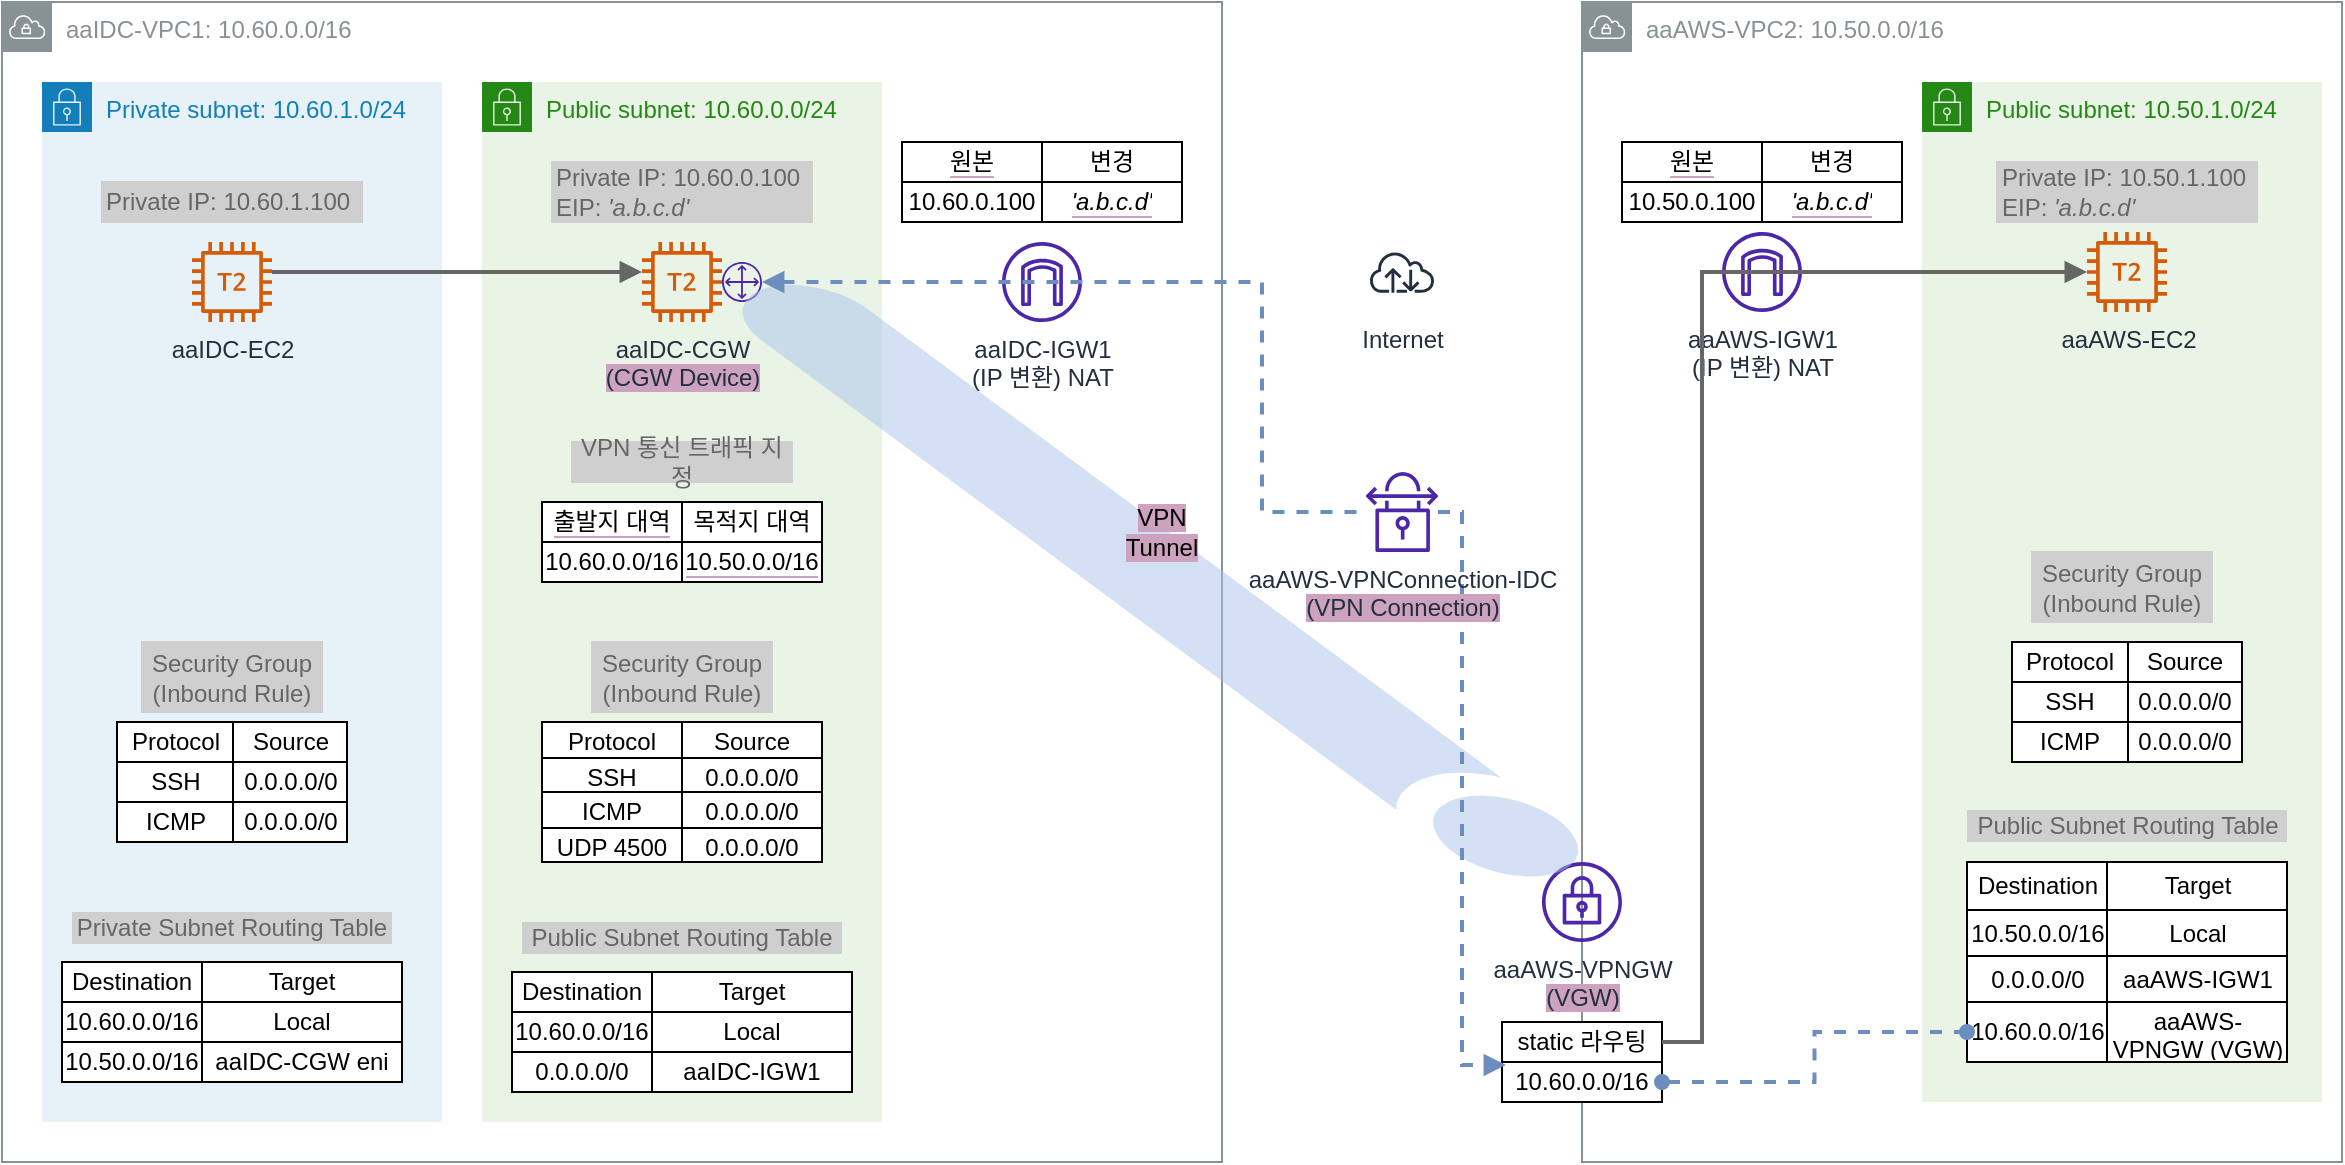 <mxfile version="20.8.10" type="device"><diagram name="페이지-1" id="Jm9oeCRXg_XtaRUBtu16"><mxGraphModel dx="1306" dy="894" grid="1" gridSize="10" guides="1" tooltips="1" connect="1" arrows="1" fold="1" page="1" pageScale="1" pageWidth="827" pageHeight="1169" math="0" shadow="0"><root><mxCell id="0"/><mxCell id="1" parent="0"/><mxCell id="mVfaxQ4gpEukJHnMcXN9-1" value="aaIDC-VPC1: 10.60.0.0/16" style="sketch=0;outlineConnect=0;gradientColor=none;html=1;whiteSpace=wrap;fontSize=12;fontStyle=0;shape=mxgraph.aws4.group;grIcon=mxgraph.aws4.group_vpc;strokeColor=#879196;fillColor=none;verticalAlign=top;align=left;spacingLeft=30;fontColor=#879196;dashed=0;" parent="1" vertex="1"><mxGeometry x="40" y="40" width="610" height="580" as="geometry"/></mxCell><mxCell id="mVfaxQ4gpEukJHnMcXN9-2" value="aaAWS-VPC2: 10.50.0.0/16" style="sketch=0;outlineConnect=0;gradientColor=none;html=1;whiteSpace=wrap;fontSize=12;fontStyle=0;shape=mxgraph.aws4.group;grIcon=mxgraph.aws4.group_vpc;strokeColor=#879196;fillColor=none;verticalAlign=top;align=left;spacingLeft=30;fontColor=#879196;dashed=0;" parent="1" vertex="1"><mxGeometry x="830" y="40" width="380" height="580" as="geometry"/></mxCell><mxCell id="mVfaxQ4gpEukJHnMcXN9-3" value="Private subnet: 10.60.1.0/24" style="points=[[0,0],[0.25,0],[0.5,0],[0.75,0],[1,0],[1,0.25],[1,0.5],[1,0.75],[1,1],[0.75,1],[0.5,1],[0.25,1],[0,1],[0,0.75],[0,0.5],[0,0.25]];outlineConnect=0;gradientColor=none;html=1;whiteSpace=wrap;fontSize=12;fontStyle=0;container=1;pointerEvents=0;collapsible=0;recursiveResize=0;shape=mxgraph.aws4.group;grIcon=mxgraph.aws4.group_security_group;grStroke=0;strokeColor=#147EBA;fillColor=#E6F2F8;verticalAlign=top;align=left;spacingLeft=30;fontColor=#147EBA;dashed=0;" parent="1" vertex="1"><mxGeometry x="60" y="80" width="200" height="520" as="geometry"/></mxCell><mxCell id="mVfaxQ4gpEukJHnMcXN9-4" value="aaIDC-EC2" style="sketch=0;outlineConnect=0;fontColor=#232F3E;gradientColor=none;fillColor=#D45B07;strokeColor=none;dashed=0;verticalLabelPosition=bottom;verticalAlign=top;align=center;html=1;fontSize=12;fontStyle=0;aspect=fixed;pointerEvents=1;shape=mxgraph.aws4.t2_instance;" parent="mVfaxQ4gpEukJHnMcXN9-3" vertex="1"><mxGeometry x="75" y="80" width="40" height="40" as="geometry"/></mxCell><mxCell id="mVfaxQ4gpEukJHnMcXN9-5" value="Private IP: 10.60.1.100" style="rounded=0;whiteSpace=wrap;html=1;fillColor=#CFCFCF;fontColor=#666666;strokeColor=#CFCFCF;align=left;" parent="mVfaxQ4gpEukJHnMcXN9-3" vertex="1"><mxGeometry x="30" y="50" width="130" height="20" as="geometry"/></mxCell><mxCell id="mVfaxQ4gpEukJHnMcXN9-6" value="Private Subnet Routing Table" style="text;html=1;strokeColor=none;fillColor=#CFCFCF;align=center;verticalAlign=middle;whiteSpace=wrap;rounded=0;fontColor=#666666;" parent="mVfaxQ4gpEukJHnMcXN9-3" vertex="1"><mxGeometry x="15" y="415" width="160" height="16" as="geometry"/></mxCell><mxCell id="mVfaxQ4gpEukJHnMcXN9-7" value="" style="shape=table;startSize=0;container=1;collapsible=0;childLayout=tableLayout;" parent="mVfaxQ4gpEukJHnMcXN9-3" vertex="1"><mxGeometry x="10" y="440" width="170" height="60" as="geometry"/></mxCell><mxCell id="mVfaxQ4gpEukJHnMcXN9-8" value="" style="shape=tableRow;horizontal=0;startSize=0;swimlaneHead=0;swimlaneBody=0;top=0;left=0;bottom=0;right=0;collapsible=0;dropTarget=0;fillColor=none;points=[[0,0.5],[1,0.5]];portConstraint=eastwest;" parent="mVfaxQ4gpEukJHnMcXN9-7" vertex="1"><mxGeometry width="170" height="20" as="geometry"/></mxCell><mxCell id="mVfaxQ4gpEukJHnMcXN9-9" value="Destination" style="shape=partialRectangle;html=1;whiteSpace=wrap;connectable=0;overflow=hidden;fillColor=none;top=0;left=0;bottom=0;right=0;pointerEvents=1;" parent="mVfaxQ4gpEukJHnMcXN9-8" vertex="1"><mxGeometry width="70" height="20" as="geometry"><mxRectangle width="70" height="20" as="alternateBounds"/></mxGeometry></mxCell><mxCell id="mVfaxQ4gpEukJHnMcXN9-10" value="Target" style="shape=partialRectangle;html=1;whiteSpace=wrap;connectable=0;overflow=hidden;fillColor=none;top=0;left=0;bottom=0;right=0;pointerEvents=1;" parent="mVfaxQ4gpEukJHnMcXN9-8" vertex="1"><mxGeometry x="70" width="100" height="20" as="geometry"><mxRectangle width="100" height="20" as="alternateBounds"/></mxGeometry></mxCell><mxCell id="mVfaxQ4gpEukJHnMcXN9-11" value="" style="shape=tableRow;horizontal=0;startSize=0;swimlaneHead=0;swimlaneBody=0;top=0;left=0;bottom=0;right=0;collapsible=0;dropTarget=0;fillColor=none;points=[[0,0.5],[1,0.5]];portConstraint=eastwest;" parent="mVfaxQ4gpEukJHnMcXN9-7" vertex="1"><mxGeometry y="20" width="170" height="20" as="geometry"/></mxCell><mxCell id="mVfaxQ4gpEukJHnMcXN9-12" value="10.60.0.0/16" style="shape=partialRectangle;html=1;whiteSpace=wrap;connectable=0;overflow=hidden;fillColor=none;top=0;left=0;bottom=0;right=0;pointerEvents=1;" parent="mVfaxQ4gpEukJHnMcXN9-11" vertex="1"><mxGeometry width="70" height="20" as="geometry"><mxRectangle width="70" height="20" as="alternateBounds"/></mxGeometry></mxCell><mxCell id="mVfaxQ4gpEukJHnMcXN9-13" value="Local" style="shape=partialRectangle;html=1;whiteSpace=wrap;connectable=0;overflow=hidden;fillColor=none;top=0;left=0;bottom=0;right=0;pointerEvents=1;" parent="mVfaxQ4gpEukJHnMcXN9-11" vertex="1"><mxGeometry x="70" width="100" height="20" as="geometry"><mxRectangle width="100" height="20" as="alternateBounds"/></mxGeometry></mxCell><mxCell id="mVfaxQ4gpEukJHnMcXN9-14" value="" style="shape=tableRow;horizontal=0;startSize=0;swimlaneHead=0;swimlaneBody=0;top=0;left=0;bottom=0;right=0;collapsible=0;dropTarget=0;fillColor=none;points=[[0,0.5],[1,0.5]];portConstraint=eastwest;" parent="mVfaxQ4gpEukJHnMcXN9-7" vertex="1"><mxGeometry y="40" width="170" height="20" as="geometry"/></mxCell><mxCell id="mVfaxQ4gpEukJHnMcXN9-15" value="10.50.0.0/16" style="shape=partialRectangle;html=1;whiteSpace=wrap;connectable=0;overflow=hidden;fillColor=none;top=0;left=0;bottom=0;right=0;pointerEvents=1;" parent="mVfaxQ4gpEukJHnMcXN9-14" vertex="1"><mxGeometry width="70" height="20" as="geometry"><mxRectangle width="70" height="20" as="alternateBounds"/></mxGeometry></mxCell><mxCell id="mVfaxQ4gpEukJHnMcXN9-16" value="aaIDC-CGW eni" style="shape=partialRectangle;html=1;whiteSpace=wrap;connectable=0;overflow=hidden;fillColor=none;top=0;left=0;bottom=0;right=0;pointerEvents=1;" parent="mVfaxQ4gpEukJHnMcXN9-14" vertex="1"><mxGeometry x="70" width="100" height="20" as="geometry"><mxRectangle width="100" height="20" as="alternateBounds"/></mxGeometry></mxCell><mxCell id="mVfaxQ4gpEukJHnMcXN9-17" value="Security Group&lt;br&gt;(Inbound Rule)" style="rounded=0;whiteSpace=wrap;html=1;fillColor=#CFCFCF;fontColor=#666666;strokeColor=#CFCFCF;align=center;" parent="mVfaxQ4gpEukJHnMcXN9-3" vertex="1"><mxGeometry x="50" y="280" width="90" height="35" as="geometry"/></mxCell><mxCell id="mVfaxQ4gpEukJHnMcXN9-18" value="Public subnet: 10.60.0.0/24" style="points=[[0,0],[0.25,0],[0.5,0],[0.75,0],[1,0],[1,0.25],[1,0.5],[1,0.75],[1,1],[0.75,1],[0.5,1],[0.25,1],[0,1],[0,0.75],[0,0.5],[0,0.25]];outlineConnect=0;gradientColor=none;html=1;whiteSpace=wrap;fontSize=12;fontStyle=0;container=1;pointerEvents=0;collapsible=0;recursiveResize=0;shape=mxgraph.aws4.group;grIcon=mxgraph.aws4.group_security_group;grStroke=0;strokeColor=#248814;fillColor=#E9F3E6;verticalAlign=top;align=left;spacingLeft=30;fontColor=#248814;dashed=0;" parent="1" vertex="1"><mxGeometry x="280" y="80" width="200" height="520" as="geometry"/></mxCell><mxCell id="mVfaxQ4gpEukJHnMcXN9-19" value="aaIDC-CGW&lt;br&gt;&lt;span style=&quot;background-color: rgb(205, 162, 190);&quot;&gt;(CGW Device)&lt;/span&gt;" style="sketch=0;outlineConnect=0;fontColor=#232F3E;gradientColor=none;fillColor=#D45B07;strokeColor=none;dashed=0;verticalLabelPosition=bottom;verticalAlign=top;align=center;html=1;fontSize=12;fontStyle=0;aspect=fixed;pointerEvents=1;shape=mxgraph.aws4.t2_instance;" parent="mVfaxQ4gpEukJHnMcXN9-18" vertex="1"><mxGeometry x="80" y="80" width="40" height="40" as="geometry"/></mxCell><mxCell id="mVfaxQ4gpEukJHnMcXN9-20" value="Private IP: 10.60.0.100&lt;br&gt;EIP: &lt;i&gt;'a.b.c.d'&lt;/i&gt;" style="rounded=0;whiteSpace=wrap;html=1;fillColor=#CFCFCF;fontColor=#666666;strokeColor=#CFCFCF;align=left;" parent="mVfaxQ4gpEukJHnMcXN9-18" vertex="1"><mxGeometry x="35" y="40" width="130" height="30" as="geometry"/></mxCell><mxCell id="mVfaxQ4gpEukJHnMcXN9-21" value="VPN 통신 트래픽 지정" style="rounded=0;whiteSpace=wrap;html=1;fillColor=#CFCFCF;fontColor=#666666;strokeColor=#CFCFCF;align=center;" parent="mVfaxQ4gpEukJHnMcXN9-18" vertex="1"><mxGeometry x="45" y="180" width="110" height="20" as="geometry"/></mxCell><mxCell id="mVfaxQ4gpEukJHnMcXN9-22" value="" style="shape=table;startSize=0;container=1;collapsible=0;childLayout=tableLayout;labelBackgroundColor=#CDA2BE;strokeColor=#000000;fontColor=#000000;fillColor=default;" parent="mVfaxQ4gpEukJHnMcXN9-18" vertex="1"><mxGeometry x="30" y="210" width="140" height="40" as="geometry"/></mxCell><mxCell id="mVfaxQ4gpEukJHnMcXN9-23" value="" style="shape=tableRow;horizontal=0;startSize=0;swimlaneHead=0;swimlaneBody=0;strokeColor=inherit;top=0;left=0;bottom=0;right=0;collapsible=0;dropTarget=0;fillColor=none;points=[[0,0.5],[1,0.5]];portConstraint=eastwest;labelBackgroundColor=#CDA2BE;fontColor=#000000;" parent="mVfaxQ4gpEukJHnMcXN9-22" vertex="1"><mxGeometry width="140" height="20" as="geometry"/></mxCell><mxCell id="mVfaxQ4gpEukJHnMcXN9-24" value="&lt;span style=&quot;background-color: rgb(255, 255, 255);&quot;&gt;출발지 대역&lt;/span&gt;" style="shape=partialRectangle;html=1;whiteSpace=wrap;connectable=0;strokeColor=inherit;overflow=hidden;fillColor=none;top=0;left=0;bottom=0;right=0;pointerEvents=1;labelBackgroundColor=#CDA2BE;fontColor=#000000;" parent="mVfaxQ4gpEukJHnMcXN9-23" vertex="1"><mxGeometry width="70" height="20" as="geometry"><mxRectangle width="70" height="20" as="alternateBounds"/></mxGeometry></mxCell><mxCell id="mVfaxQ4gpEukJHnMcXN9-25" value="목적지 대역" style="shape=partialRectangle;html=1;whiteSpace=wrap;connectable=0;strokeColor=inherit;overflow=hidden;fillColor=none;top=0;left=0;bottom=0;right=0;pointerEvents=1;labelBackgroundColor=none;fontColor=#000000;" parent="mVfaxQ4gpEukJHnMcXN9-23" vertex="1"><mxGeometry x="70" width="70" height="20" as="geometry"><mxRectangle width="70" height="20" as="alternateBounds"/></mxGeometry></mxCell><mxCell id="mVfaxQ4gpEukJHnMcXN9-26" value="" style="shape=tableRow;horizontal=0;startSize=0;swimlaneHead=0;swimlaneBody=0;strokeColor=inherit;top=0;left=0;bottom=0;right=0;collapsible=0;dropTarget=0;fillColor=none;points=[[0,0.5],[1,0.5]];portConstraint=eastwest;labelBackgroundColor=none;fontColor=#000000;" parent="mVfaxQ4gpEukJHnMcXN9-22" vertex="1"><mxGeometry y="20" width="140" height="20" as="geometry"/></mxCell><mxCell id="mVfaxQ4gpEukJHnMcXN9-27" value="10.60.0.0/16" style="shape=partialRectangle;html=1;whiteSpace=wrap;connectable=0;strokeColor=inherit;overflow=hidden;fillColor=none;top=0;left=0;bottom=0;right=0;pointerEvents=1;labelBackgroundColor=none;fontColor=#000000;" parent="mVfaxQ4gpEukJHnMcXN9-26" vertex="1"><mxGeometry width="70" height="20" as="geometry"><mxRectangle width="70" height="20" as="alternateBounds"/></mxGeometry></mxCell><mxCell id="mVfaxQ4gpEukJHnMcXN9-28" value="&lt;span style=&quot;background-color: rgb(255, 255, 255);&quot;&gt;10.50.0.0/16&lt;/span&gt;" style="shape=partialRectangle;html=1;whiteSpace=wrap;connectable=0;strokeColor=inherit;overflow=hidden;fillColor=none;top=0;left=0;bottom=0;right=0;pointerEvents=1;labelBackgroundColor=#CDA2BE;fontColor=#000000;" parent="mVfaxQ4gpEukJHnMcXN9-26" vertex="1"><mxGeometry x="70" width="70" height="20" as="geometry"><mxRectangle width="70" height="20" as="alternateBounds"/></mxGeometry></mxCell><mxCell id="mVfaxQ4gpEukJHnMcXN9-29" value="Security Group&lt;br&gt;(Inbound Rule)" style="rounded=0;whiteSpace=wrap;html=1;fillColor=#CFCFCF;fontColor=#666666;strokeColor=#CFCFCF;align=center;" parent="mVfaxQ4gpEukJHnMcXN9-18" vertex="1"><mxGeometry x="55" y="280" width="90" height="35" as="geometry"/></mxCell><mxCell id="mVfaxQ4gpEukJHnMcXN9-30" value="Public Subnet Routing Table" style="text;html=1;strokeColor=none;fillColor=#CFCFCF;align=center;verticalAlign=middle;whiteSpace=wrap;rounded=0;fontColor=#666666;" parent="mVfaxQ4gpEukJHnMcXN9-18" vertex="1"><mxGeometry x="20" y="420" width="160" height="16" as="geometry"/></mxCell><mxCell id="mVfaxQ4gpEukJHnMcXN9-31" value="" style="shape=table;startSize=0;container=1;collapsible=0;childLayout=tableLayout;" parent="mVfaxQ4gpEukJHnMcXN9-18" vertex="1"><mxGeometry x="15" y="445" width="170" height="60" as="geometry"/></mxCell><mxCell id="mVfaxQ4gpEukJHnMcXN9-32" value="" style="shape=tableRow;horizontal=0;startSize=0;swimlaneHead=0;swimlaneBody=0;top=0;left=0;bottom=0;right=0;collapsible=0;dropTarget=0;fillColor=none;points=[[0,0.5],[1,0.5]];portConstraint=eastwest;" parent="mVfaxQ4gpEukJHnMcXN9-31" vertex="1"><mxGeometry width="170" height="20" as="geometry"/></mxCell><mxCell id="mVfaxQ4gpEukJHnMcXN9-33" value="Destination" style="shape=partialRectangle;html=1;whiteSpace=wrap;connectable=0;overflow=hidden;fillColor=none;top=0;left=0;bottom=0;right=0;pointerEvents=1;" parent="mVfaxQ4gpEukJHnMcXN9-32" vertex="1"><mxGeometry width="70" height="20" as="geometry"><mxRectangle width="70" height="20" as="alternateBounds"/></mxGeometry></mxCell><mxCell id="mVfaxQ4gpEukJHnMcXN9-34" value="Target" style="shape=partialRectangle;html=1;whiteSpace=wrap;connectable=0;overflow=hidden;fillColor=none;top=0;left=0;bottom=0;right=0;pointerEvents=1;" parent="mVfaxQ4gpEukJHnMcXN9-32" vertex="1"><mxGeometry x="70" width="100" height="20" as="geometry"><mxRectangle width="100" height="20" as="alternateBounds"/></mxGeometry></mxCell><mxCell id="mVfaxQ4gpEukJHnMcXN9-35" value="" style="shape=tableRow;horizontal=0;startSize=0;swimlaneHead=0;swimlaneBody=0;top=0;left=0;bottom=0;right=0;collapsible=0;dropTarget=0;fillColor=none;points=[[0,0.5],[1,0.5]];portConstraint=eastwest;" parent="mVfaxQ4gpEukJHnMcXN9-31" vertex="1"><mxGeometry y="20" width="170" height="20" as="geometry"/></mxCell><mxCell id="mVfaxQ4gpEukJHnMcXN9-36" value="10.60.0.0/16" style="shape=partialRectangle;html=1;whiteSpace=wrap;connectable=0;overflow=hidden;fillColor=none;top=0;left=0;bottom=0;right=0;pointerEvents=1;" parent="mVfaxQ4gpEukJHnMcXN9-35" vertex="1"><mxGeometry width="70" height="20" as="geometry"><mxRectangle width="70" height="20" as="alternateBounds"/></mxGeometry></mxCell><mxCell id="mVfaxQ4gpEukJHnMcXN9-37" value="Local" style="shape=partialRectangle;html=1;whiteSpace=wrap;connectable=0;overflow=hidden;fillColor=none;top=0;left=0;bottom=0;right=0;pointerEvents=1;" parent="mVfaxQ4gpEukJHnMcXN9-35" vertex="1"><mxGeometry x="70" width="100" height="20" as="geometry"><mxRectangle width="100" height="20" as="alternateBounds"/></mxGeometry></mxCell><mxCell id="mVfaxQ4gpEukJHnMcXN9-38" value="" style="shape=tableRow;horizontal=0;startSize=0;swimlaneHead=0;swimlaneBody=0;top=0;left=0;bottom=0;right=0;collapsible=0;dropTarget=0;fillColor=none;points=[[0,0.5],[1,0.5]];portConstraint=eastwest;" parent="mVfaxQ4gpEukJHnMcXN9-31" vertex="1"><mxGeometry y="40" width="170" height="20" as="geometry"/></mxCell><mxCell id="mVfaxQ4gpEukJHnMcXN9-39" value="0.0.0.0/0" style="shape=partialRectangle;html=1;whiteSpace=wrap;connectable=0;overflow=hidden;fillColor=none;top=0;left=0;bottom=0;right=0;pointerEvents=1;" parent="mVfaxQ4gpEukJHnMcXN9-38" vertex="1"><mxGeometry width="70" height="20" as="geometry"><mxRectangle width="70" height="20" as="alternateBounds"/></mxGeometry></mxCell><mxCell id="mVfaxQ4gpEukJHnMcXN9-40" value="aaIDC-IGW1" style="shape=partialRectangle;html=1;whiteSpace=wrap;connectable=0;overflow=hidden;fillColor=none;top=0;left=0;bottom=0;right=0;pointerEvents=1;" parent="mVfaxQ4gpEukJHnMcXN9-38" vertex="1"><mxGeometry x="70" width="100" height="20" as="geometry"><mxRectangle width="100" height="20" as="alternateBounds"/></mxGeometry></mxCell><mxCell id="mVfaxQ4gpEukJHnMcXN9-41" value="" style="shape=table;startSize=0;container=1;collapsible=0;childLayout=tableLayout;fontColor=#000000;fillColor=default;" parent="mVfaxQ4gpEukJHnMcXN9-18" vertex="1"><mxGeometry x="30" y="320" width="140" height="70" as="geometry"/></mxCell><mxCell id="mVfaxQ4gpEukJHnMcXN9-42" value="" style="shape=tableRow;horizontal=0;startSize=0;swimlaneHead=0;swimlaneBody=0;top=0;left=0;bottom=0;right=0;collapsible=0;dropTarget=0;fillColor=none;points=[[0,0.5],[1,0.5]];portConstraint=eastwest;fontColor=#000000;" parent="mVfaxQ4gpEukJHnMcXN9-41" vertex="1"><mxGeometry width="140" height="18" as="geometry"/></mxCell><mxCell id="mVfaxQ4gpEukJHnMcXN9-43" value="Protocol" style="shape=partialRectangle;html=1;whiteSpace=wrap;connectable=0;overflow=hidden;fillColor=none;top=0;left=0;bottom=0;right=0;pointerEvents=1;fontColor=#000000;" parent="mVfaxQ4gpEukJHnMcXN9-42" vertex="1"><mxGeometry width="70" height="18" as="geometry"><mxRectangle width="70" height="18" as="alternateBounds"/></mxGeometry></mxCell><mxCell id="mVfaxQ4gpEukJHnMcXN9-44" value="Source" style="shape=partialRectangle;html=1;whiteSpace=wrap;connectable=0;overflow=hidden;fillColor=none;top=0;left=0;bottom=0;right=0;pointerEvents=1;fontColor=#000000;" parent="mVfaxQ4gpEukJHnMcXN9-42" vertex="1"><mxGeometry x="70" width="70" height="18" as="geometry"><mxRectangle width="70" height="18" as="alternateBounds"/></mxGeometry></mxCell><mxCell id="mVfaxQ4gpEukJHnMcXN9-45" value="" style="shape=tableRow;horizontal=0;startSize=0;swimlaneHead=0;swimlaneBody=0;top=0;left=0;bottom=0;right=0;collapsible=0;dropTarget=0;fillColor=none;points=[[0,0.5],[1,0.5]];portConstraint=eastwest;fontColor=#000000;" parent="mVfaxQ4gpEukJHnMcXN9-41" vertex="1"><mxGeometry y="18" width="140" height="17" as="geometry"/></mxCell><mxCell id="mVfaxQ4gpEukJHnMcXN9-46" value="SSH" style="shape=partialRectangle;html=1;whiteSpace=wrap;connectable=0;overflow=hidden;fillColor=none;top=0;left=0;bottom=0;right=0;pointerEvents=1;fontColor=#000000;" parent="mVfaxQ4gpEukJHnMcXN9-45" vertex="1"><mxGeometry width="70" height="17" as="geometry"><mxRectangle width="70" height="17" as="alternateBounds"/></mxGeometry></mxCell><mxCell id="mVfaxQ4gpEukJHnMcXN9-47" value="0.0.0.0/0" style="shape=partialRectangle;html=1;whiteSpace=wrap;connectable=0;overflow=hidden;fillColor=none;top=0;left=0;bottom=0;right=0;pointerEvents=1;fontColor=#000000;" parent="mVfaxQ4gpEukJHnMcXN9-45" vertex="1"><mxGeometry x="70" width="70" height="17" as="geometry"><mxRectangle width="70" height="17" as="alternateBounds"/></mxGeometry></mxCell><mxCell id="mVfaxQ4gpEukJHnMcXN9-48" value="" style="shape=tableRow;horizontal=0;startSize=0;swimlaneHead=0;swimlaneBody=0;top=0;left=0;bottom=0;right=0;collapsible=0;dropTarget=0;fillColor=none;points=[[0,0.5],[1,0.5]];portConstraint=eastwest;fontColor=#000000;" parent="mVfaxQ4gpEukJHnMcXN9-41" vertex="1"><mxGeometry y="35" width="140" height="18" as="geometry"/></mxCell><mxCell id="mVfaxQ4gpEukJHnMcXN9-49" value="ICMP" style="shape=partialRectangle;html=1;whiteSpace=wrap;connectable=0;overflow=hidden;fillColor=none;top=0;left=0;bottom=0;right=0;pointerEvents=1;fontColor=#000000;" parent="mVfaxQ4gpEukJHnMcXN9-48" vertex="1"><mxGeometry width="70" height="18" as="geometry"><mxRectangle width="70" height="18" as="alternateBounds"/></mxGeometry></mxCell><mxCell id="mVfaxQ4gpEukJHnMcXN9-50" value="0.0.0.0/0" style="shape=partialRectangle;html=1;whiteSpace=wrap;connectable=0;overflow=hidden;fillColor=none;top=0;left=0;bottom=0;right=0;pointerEvents=1;fontColor=#000000;" parent="mVfaxQ4gpEukJHnMcXN9-48" vertex="1"><mxGeometry x="70" width="70" height="18" as="geometry"><mxRectangle width="70" height="18" as="alternateBounds"/></mxGeometry></mxCell><mxCell id="mVfaxQ4gpEukJHnMcXN9-51" value="" style="shape=tableRow;horizontal=0;startSize=0;swimlaneHead=0;swimlaneBody=0;top=0;left=0;bottom=0;right=0;collapsible=0;dropTarget=0;fillColor=none;points=[[0,0.5],[1,0.5]];portConstraint=eastwest;fontColor=#000000;" parent="mVfaxQ4gpEukJHnMcXN9-41" vertex="1"><mxGeometry y="53" width="140" height="17" as="geometry"/></mxCell><mxCell id="mVfaxQ4gpEukJHnMcXN9-52" value="UDP 4500" style="shape=partialRectangle;html=1;whiteSpace=wrap;connectable=0;overflow=hidden;fillColor=none;top=0;left=0;bottom=0;right=0;pointerEvents=1;fontColor=#000000;labelBackgroundColor=none;" parent="mVfaxQ4gpEukJHnMcXN9-51" vertex="1"><mxGeometry width="70" height="17" as="geometry"><mxRectangle width="70" height="17" as="alternateBounds"/></mxGeometry></mxCell><mxCell id="mVfaxQ4gpEukJHnMcXN9-53" value="0.0.0.0/0" style="shape=partialRectangle;html=1;whiteSpace=wrap;connectable=0;overflow=hidden;fillColor=none;top=0;left=0;bottom=0;right=0;pointerEvents=1;fontColor=#000000;labelBackgroundColor=none;" parent="mVfaxQ4gpEukJHnMcXN9-51" vertex="1"><mxGeometry x="70" width="70" height="17" as="geometry"><mxRectangle width="70" height="17" as="alternateBounds"/></mxGeometry></mxCell><mxCell id="mVfaxQ4gpEukJHnMcXN9-54" value="" style="sketch=0;outlineConnect=0;fontColor=#232F3E;gradientColor=none;fillColor=#4D27AA;strokeColor=none;dashed=0;verticalLabelPosition=bottom;verticalAlign=top;align=center;html=1;fontSize=12;fontStyle=0;aspect=fixed;pointerEvents=1;shape=mxgraph.aws4.customer_gateway;" parent="mVfaxQ4gpEukJHnMcXN9-18" vertex="1"><mxGeometry x="120" y="90" width="20" height="20" as="geometry"/></mxCell><mxCell id="mVfaxQ4gpEukJHnMcXN9-55" value="Public subnet: 10.50.1.0/24" style="points=[[0,0],[0.25,0],[0.5,0],[0.75,0],[1,0],[1,0.25],[1,0.5],[1,0.75],[1,1],[0.75,1],[0.5,1],[0.25,1],[0,1],[0,0.75],[0,0.5],[0,0.25]];outlineConnect=0;gradientColor=none;html=1;whiteSpace=wrap;fontSize=12;fontStyle=0;container=1;pointerEvents=0;collapsible=0;recursiveResize=0;shape=mxgraph.aws4.group;grIcon=mxgraph.aws4.group_security_group;grStroke=0;strokeColor=#248814;fillColor=#E9F3E6;verticalAlign=top;align=left;spacingLeft=30;fontColor=#248814;dashed=0;" parent="1" vertex="1"><mxGeometry x="1000" y="80" width="200" height="510" as="geometry"/></mxCell><mxCell id="mVfaxQ4gpEukJHnMcXN9-56" value="aaAWS-EC2" style="sketch=0;outlineConnect=0;fontColor=#232F3E;gradientColor=none;fillColor=#D45B07;strokeColor=none;dashed=0;verticalLabelPosition=bottom;verticalAlign=top;align=center;html=1;fontSize=12;fontStyle=0;aspect=fixed;pointerEvents=1;shape=mxgraph.aws4.t2_instance;" parent="mVfaxQ4gpEukJHnMcXN9-55" vertex="1"><mxGeometry x="82.5" y="75" width="40" height="40" as="geometry"/></mxCell><mxCell id="mVfaxQ4gpEukJHnMcXN9-57" value="" style="shape=table;startSize=0;container=1;collapsible=0;childLayout=tableLayout;strokeColor=#000000;fontColor=#000000;fillColor=default;" parent="1" vertex="1"><mxGeometry x="97.5" y="400" width="115" height="60" as="geometry"/></mxCell><mxCell id="mVfaxQ4gpEukJHnMcXN9-58" value="" style="shape=tableRow;horizontal=0;startSize=0;swimlaneHead=0;swimlaneBody=0;strokeColor=inherit;top=0;left=0;bottom=0;right=0;collapsible=0;dropTarget=0;fillColor=none;points=[[0,0.5],[1,0.5]];portConstraint=eastwest;fontColor=#666666;" parent="mVfaxQ4gpEukJHnMcXN9-57" vertex="1"><mxGeometry width="115" height="20" as="geometry"/></mxCell><mxCell id="mVfaxQ4gpEukJHnMcXN9-59" value="Protocol" style="shape=partialRectangle;html=1;whiteSpace=wrap;connectable=0;strokeColor=inherit;overflow=hidden;fillColor=none;top=0;left=0;bottom=0;right=0;pointerEvents=1;fontColor=#000000;" parent="mVfaxQ4gpEukJHnMcXN9-58" vertex="1"><mxGeometry width="58" height="20" as="geometry"><mxRectangle width="58" height="20" as="alternateBounds"/></mxGeometry></mxCell><mxCell id="mVfaxQ4gpEukJHnMcXN9-60" value="Source" style="shape=partialRectangle;html=1;whiteSpace=wrap;connectable=0;strokeColor=inherit;overflow=hidden;fillColor=none;top=0;left=0;bottom=0;right=0;pointerEvents=1;fontColor=#000000;" parent="mVfaxQ4gpEukJHnMcXN9-58" vertex="1"><mxGeometry x="58" width="57" height="20" as="geometry"><mxRectangle width="57" height="20" as="alternateBounds"/></mxGeometry></mxCell><mxCell id="mVfaxQ4gpEukJHnMcXN9-61" value="" style="shape=tableRow;horizontal=0;startSize=0;swimlaneHead=0;swimlaneBody=0;strokeColor=inherit;top=0;left=0;bottom=0;right=0;collapsible=0;dropTarget=0;fillColor=none;points=[[0,0.5],[1,0.5]];portConstraint=eastwest;fontColor=#666666;" parent="mVfaxQ4gpEukJHnMcXN9-57" vertex="1"><mxGeometry y="20" width="115" height="20" as="geometry"/></mxCell><mxCell id="mVfaxQ4gpEukJHnMcXN9-62" value="SSH" style="shape=partialRectangle;html=1;whiteSpace=wrap;connectable=0;strokeColor=inherit;overflow=hidden;fillColor=none;top=0;left=0;bottom=0;right=0;pointerEvents=1;fontColor=#000000;" parent="mVfaxQ4gpEukJHnMcXN9-61" vertex="1"><mxGeometry width="58" height="20" as="geometry"><mxRectangle width="58" height="20" as="alternateBounds"/></mxGeometry></mxCell><mxCell id="mVfaxQ4gpEukJHnMcXN9-63" value="0.0.0.0/0" style="shape=partialRectangle;html=1;whiteSpace=wrap;connectable=0;strokeColor=inherit;overflow=hidden;fillColor=none;top=0;left=0;bottom=0;right=0;pointerEvents=1;fontColor=#000000;" parent="mVfaxQ4gpEukJHnMcXN9-61" vertex="1"><mxGeometry x="58" width="57" height="20" as="geometry"><mxRectangle width="57" height="20" as="alternateBounds"/></mxGeometry></mxCell><mxCell id="mVfaxQ4gpEukJHnMcXN9-64" value="" style="shape=tableRow;horizontal=0;startSize=0;swimlaneHead=0;swimlaneBody=0;strokeColor=inherit;top=0;left=0;bottom=0;right=0;collapsible=0;dropTarget=0;fillColor=none;points=[[0,0.5],[1,0.5]];portConstraint=eastwest;fontColor=#666666;" parent="mVfaxQ4gpEukJHnMcXN9-57" vertex="1"><mxGeometry y="40" width="115" height="20" as="geometry"/></mxCell><mxCell id="mVfaxQ4gpEukJHnMcXN9-65" value="ICMP" style="shape=partialRectangle;html=1;whiteSpace=wrap;connectable=0;strokeColor=inherit;overflow=hidden;fillColor=none;top=0;left=0;bottom=0;right=0;pointerEvents=1;fontColor=#000000;" parent="mVfaxQ4gpEukJHnMcXN9-64" vertex="1"><mxGeometry width="58" height="20" as="geometry"><mxRectangle width="58" height="20" as="alternateBounds"/></mxGeometry></mxCell><mxCell id="mVfaxQ4gpEukJHnMcXN9-66" value="0.0.0.0/0" style="shape=partialRectangle;html=1;whiteSpace=wrap;connectable=0;strokeColor=inherit;overflow=hidden;fillColor=none;top=0;left=0;bottom=0;right=0;pointerEvents=1;fontColor=#000000;" parent="mVfaxQ4gpEukJHnMcXN9-64" vertex="1"><mxGeometry x="58" width="57" height="20" as="geometry"><mxRectangle width="57" height="20" as="alternateBounds"/></mxGeometry></mxCell><mxCell id="mVfaxQ4gpEukJHnMcXN9-67" value="" style="shape=table;startSize=0;container=1;collapsible=0;childLayout=tableLayout;labelBackgroundColor=#CDA2BE;strokeColor=#000000;fontColor=#000000;fillColor=default;" parent="1" vertex="1"><mxGeometry x="490" y="110" width="140" height="40" as="geometry"/></mxCell><mxCell id="mVfaxQ4gpEukJHnMcXN9-68" value="" style="shape=tableRow;horizontal=0;startSize=0;swimlaneHead=0;swimlaneBody=0;strokeColor=inherit;top=0;left=0;bottom=0;right=0;collapsible=0;dropTarget=0;fillColor=none;points=[[0,0.5],[1,0.5]];portConstraint=eastwest;labelBackgroundColor=#CDA2BE;fontColor=#000000;" parent="mVfaxQ4gpEukJHnMcXN9-67" vertex="1"><mxGeometry width="140" height="20" as="geometry"/></mxCell><mxCell id="mVfaxQ4gpEukJHnMcXN9-69" value="&lt;span style=&quot;background-color: rgb(255, 255, 255);&quot;&gt;원본&lt;/span&gt;" style="shape=partialRectangle;html=1;whiteSpace=wrap;connectable=0;strokeColor=inherit;overflow=hidden;fillColor=none;top=0;left=0;bottom=0;right=0;pointerEvents=1;labelBackgroundColor=#CDA2BE;fontColor=#000000;" parent="mVfaxQ4gpEukJHnMcXN9-68" vertex="1"><mxGeometry width="70" height="20" as="geometry"><mxRectangle width="70" height="20" as="alternateBounds"/></mxGeometry></mxCell><mxCell id="mVfaxQ4gpEukJHnMcXN9-70" value="변경" style="shape=partialRectangle;html=1;whiteSpace=wrap;connectable=0;strokeColor=inherit;overflow=hidden;fillColor=none;top=0;left=0;bottom=0;right=0;pointerEvents=1;labelBackgroundColor=none;fontColor=#000000;" parent="mVfaxQ4gpEukJHnMcXN9-68" vertex="1"><mxGeometry x="70" width="70" height="20" as="geometry"><mxRectangle width="70" height="20" as="alternateBounds"/></mxGeometry></mxCell><mxCell id="mVfaxQ4gpEukJHnMcXN9-71" value="" style="shape=tableRow;horizontal=0;startSize=0;swimlaneHead=0;swimlaneBody=0;strokeColor=inherit;top=0;left=0;bottom=0;right=0;collapsible=0;dropTarget=0;fillColor=none;points=[[0,0.5],[1,0.5]];portConstraint=eastwest;labelBackgroundColor=none;fontColor=#000000;" parent="mVfaxQ4gpEukJHnMcXN9-67" vertex="1"><mxGeometry y="20" width="140" height="20" as="geometry"/></mxCell><mxCell id="mVfaxQ4gpEukJHnMcXN9-72" value="10.60.0.100" style="shape=partialRectangle;html=1;whiteSpace=wrap;connectable=0;strokeColor=inherit;overflow=hidden;fillColor=none;top=0;left=0;bottom=0;right=0;pointerEvents=1;labelBackgroundColor=none;fontColor=#000000;" parent="mVfaxQ4gpEukJHnMcXN9-71" vertex="1"><mxGeometry width="70" height="20" as="geometry"><mxRectangle width="70" height="20" as="alternateBounds"/></mxGeometry></mxCell><mxCell id="mVfaxQ4gpEukJHnMcXN9-73" value="&lt;span style=&quot;background-color: rgb(255, 255, 255);&quot;&gt;&lt;i&gt;'a.b.c.d'&lt;/i&gt;&lt;/span&gt;" style="shape=partialRectangle;html=1;whiteSpace=wrap;connectable=0;strokeColor=inherit;overflow=hidden;fillColor=none;top=0;left=0;bottom=0;right=0;pointerEvents=1;labelBackgroundColor=#CDA2BE;fontColor=#000000;" parent="mVfaxQ4gpEukJHnMcXN9-71" vertex="1"><mxGeometry x="70" width="70" height="20" as="geometry"><mxRectangle width="70" height="20" as="alternateBounds"/></mxGeometry></mxCell><mxCell id="mVfaxQ4gpEukJHnMcXN9-74" value="Internet" style="sketch=0;outlineConnect=0;fontColor=#232F3E;gradientColor=none;strokeColor=#232F3E;fillColor=#ffffff;dashed=0;verticalLabelPosition=bottom;verticalAlign=top;align=center;html=1;fontSize=12;fontStyle=0;aspect=fixed;shape=mxgraph.aws4.resourceIcon;resIcon=mxgraph.aws4.internet;labelBackgroundColor=none;" parent="1" vertex="1"><mxGeometry x="720" y="155" width="40" height="40" as="geometry"/></mxCell><mxCell id="mVfaxQ4gpEukJHnMcXN9-75" value="Private IP: 10.50.1.100&lt;br&gt;EIP: &lt;i&gt;'a.b.c.d'&lt;/i&gt;" style="rounded=0;whiteSpace=wrap;html=1;fillColor=#CFCFCF;fontColor=#666666;strokeColor=#CFCFCF;align=left;" parent="1" vertex="1"><mxGeometry x="1037.5" y="120" width="130" height="30" as="geometry"/></mxCell><mxCell id="mVfaxQ4gpEukJHnMcXN9-76" value="Public Subnet Routing Table" style="text;html=1;strokeColor=none;fillColor=#CFCFCF;align=center;verticalAlign=middle;whiteSpace=wrap;rounded=0;fontColor=#666666;" parent="1" vertex="1"><mxGeometry x="1022.5" y="444" width="160" height="16" as="geometry"/></mxCell><mxCell id="mVfaxQ4gpEukJHnMcXN9-77" value="Security Group&lt;br&gt;(Inbound Rule)" style="rounded=0;whiteSpace=wrap;html=1;fillColor=#CFCFCF;fontColor=#666666;strokeColor=#CFCFCF;align=center;" parent="1" vertex="1"><mxGeometry x="1055" y="315" width="90" height="35" as="geometry"/></mxCell><mxCell id="mVfaxQ4gpEukJHnMcXN9-78" value="" style="shape=table;startSize=0;container=1;collapsible=0;childLayout=tableLayout;strokeColor=#000000;fontColor=#000000;fillColor=default;" parent="1" vertex="1"><mxGeometry x="1045" y="360" width="115" height="60" as="geometry"/></mxCell><mxCell id="mVfaxQ4gpEukJHnMcXN9-79" value="" style="shape=tableRow;horizontal=0;startSize=0;swimlaneHead=0;swimlaneBody=0;strokeColor=inherit;top=0;left=0;bottom=0;right=0;collapsible=0;dropTarget=0;fillColor=none;points=[[0,0.5],[1,0.5]];portConstraint=eastwest;fontColor=#666666;" parent="mVfaxQ4gpEukJHnMcXN9-78" vertex="1"><mxGeometry width="115" height="20" as="geometry"/></mxCell><mxCell id="mVfaxQ4gpEukJHnMcXN9-80" value="Protocol" style="shape=partialRectangle;html=1;whiteSpace=wrap;connectable=0;strokeColor=inherit;overflow=hidden;fillColor=none;top=0;left=0;bottom=0;right=0;pointerEvents=1;fontColor=#000000;" parent="mVfaxQ4gpEukJHnMcXN9-79" vertex="1"><mxGeometry width="58" height="20" as="geometry"><mxRectangle width="58" height="20" as="alternateBounds"/></mxGeometry></mxCell><mxCell id="mVfaxQ4gpEukJHnMcXN9-81" value="Source" style="shape=partialRectangle;html=1;whiteSpace=wrap;connectable=0;strokeColor=inherit;overflow=hidden;fillColor=none;top=0;left=0;bottom=0;right=0;pointerEvents=1;fontColor=#000000;" parent="mVfaxQ4gpEukJHnMcXN9-79" vertex="1"><mxGeometry x="58" width="57" height="20" as="geometry"><mxRectangle width="57" height="20" as="alternateBounds"/></mxGeometry></mxCell><mxCell id="mVfaxQ4gpEukJHnMcXN9-82" value="" style="shape=tableRow;horizontal=0;startSize=0;swimlaneHead=0;swimlaneBody=0;strokeColor=inherit;top=0;left=0;bottom=0;right=0;collapsible=0;dropTarget=0;fillColor=none;points=[[0,0.5],[1,0.5]];portConstraint=eastwest;fontColor=#666666;" parent="mVfaxQ4gpEukJHnMcXN9-78" vertex="1"><mxGeometry y="20" width="115" height="20" as="geometry"/></mxCell><mxCell id="mVfaxQ4gpEukJHnMcXN9-83" value="SSH" style="shape=partialRectangle;html=1;whiteSpace=wrap;connectable=0;strokeColor=inherit;overflow=hidden;fillColor=none;top=0;left=0;bottom=0;right=0;pointerEvents=1;fontColor=#000000;" parent="mVfaxQ4gpEukJHnMcXN9-82" vertex="1"><mxGeometry width="58" height="20" as="geometry"><mxRectangle width="58" height="20" as="alternateBounds"/></mxGeometry></mxCell><mxCell id="mVfaxQ4gpEukJHnMcXN9-84" value="0.0.0.0/0" style="shape=partialRectangle;html=1;whiteSpace=wrap;connectable=0;strokeColor=inherit;overflow=hidden;fillColor=none;top=0;left=0;bottom=0;right=0;pointerEvents=1;fontColor=#000000;" parent="mVfaxQ4gpEukJHnMcXN9-82" vertex="1"><mxGeometry x="58" width="57" height="20" as="geometry"><mxRectangle width="57" height="20" as="alternateBounds"/></mxGeometry></mxCell><mxCell id="mVfaxQ4gpEukJHnMcXN9-85" value="" style="shape=tableRow;horizontal=0;startSize=0;swimlaneHead=0;swimlaneBody=0;strokeColor=inherit;top=0;left=0;bottom=0;right=0;collapsible=0;dropTarget=0;fillColor=none;points=[[0,0.5],[1,0.5]];portConstraint=eastwest;fontColor=#666666;" parent="mVfaxQ4gpEukJHnMcXN9-78" vertex="1"><mxGeometry y="40" width="115" height="20" as="geometry"/></mxCell><mxCell id="mVfaxQ4gpEukJHnMcXN9-86" value="ICMP" style="shape=partialRectangle;html=1;whiteSpace=wrap;connectable=0;strokeColor=inherit;overflow=hidden;fillColor=none;top=0;left=0;bottom=0;right=0;pointerEvents=1;fontColor=#000000;" parent="mVfaxQ4gpEukJHnMcXN9-85" vertex="1"><mxGeometry width="58" height="20" as="geometry"><mxRectangle width="58" height="20" as="alternateBounds"/></mxGeometry></mxCell><mxCell id="mVfaxQ4gpEukJHnMcXN9-87" value="0.0.0.0/0" style="shape=partialRectangle;html=1;whiteSpace=wrap;connectable=0;strokeColor=inherit;overflow=hidden;fillColor=none;top=0;left=0;bottom=0;right=0;pointerEvents=1;fontColor=#000000;" parent="mVfaxQ4gpEukJHnMcXN9-85" vertex="1"><mxGeometry x="58" width="57" height="20" as="geometry"><mxRectangle width="57" height="20" as="alternateBounds"/></mxGeometry></mxCell><mxCell id="mVfaxQ4gpEukJHnMcXN9-88" value="" style="shape=table;startSize=0;container=1;collapsible=0;childLayout=tableLayout;labelBackgroundColor=none;strokeColor=#000000;fontColor=#000000;fillColor=default;" parent="1" vertex="1"><mxGeometry x="1022.5" y="470" width="160" height="100" as="geometry"/></mxCell><mxCell id="mVfaxQ4gpEukJHnMcXN9-89" value="" style="shape=tableRow;horizontal=0;startSize=0;swimlaneHead=0;swimlaneBody=0;strokeColor=inherit;top=0;left=0;bottom=0;right=0;collapsible=0;dropTarget=0;fillColor=none;points=[[0,0.5],[1,0.5]];portConstraint=eastwest;labelBackgroundColor=none;fontColor=#000000;" parent="mVfaxQ4gpEukJHnMcXN9-88" vertex="1"><mxGeometry width="160" height="24" as="geometry"/></mxCell><mxCell id="mVfaxQ4gpEukJHnMcXN9-90" value="Destination" style="shape=partialRectangle;html=1;whiteSpace=wrap;connectable=0;strokeColor=inherit;overflow=hidden;fillColor=none;top=0;left=0;bottom=0;right=0;pointerEvents=1;labelBackgroundColor=none;fontColor=#000000;" parent="mVfaxQ4gpEukJHnMcXN9-89" vertex="1"><mxGeometry width="70" height="24" as="geometry"><mxRectangle width="70" height="24" as="alternateBounds"/></mxGeometry></mxCell><mxCell id="mVfaxQ4gpEukJHnMcXN9-91" value="Target" style="shape=partialRectangle;html=1;whiteSpace=wrap;connectable=0;strokeColor=inherit;overflow=hidden;fillColor=none;top=0;left=0;bottom=0;right=0;pointerEvents=1;labelBackgroundColor=none;fontColor=#000000;" parent="mVfaxQ4gpEukJHnMcXN9-89" vertex="1"><mxGeometry x="70" width="90" height="24" as="geometry"><mxRectangle width="90" height="24" as="alternateBounds"/></mxGeometry></mxCell><mxCell id="mVfaxQ4gpEukJHnMcXN9-92" value="" style="shape=tableRow;horizontal=0;startSize=0;swimlaneHead=0;swimlaneBody=0;strokeColor=inherit;top=0;left=0;bottom=0;right=0;collapsible=0;dropTarget=0;fillColor=none;points=[[0,0.5],[1,0.5]];portConstraint=eastwest;labelBackgroundColor=none;fontColor=#000000;" parent="mVfaxQ4gpEukJHnMcXN9-88" vertex="1"><mxGeometry y="24" width="160" height="23" as="geometry"/></mxCell><mxCell id="mVfaxQ4gpEukJHnMcXN9-93" value="10.50.0.0/16" style="shape=partialRectangle;html=1;whiteSpace=wrap;connectable=0;strokeColor=inherit;overflow=hidden;fillColor=none;top=0;left=0;bottom=0;right=0;pointerEvents=1;labelBackgroundColor=none;fontColor=#000000;" parent="mVfaxQ4gpEukJHnMcXN9-92" vertex="1"><mxGeometry width="70" height="23" as="geometry"><mxRectangle width="70" height="23" as="alternateBounds"/></mxGeometry></mxCell><mxCell id="mVfaxQ4gpEukJHnMcXN9-94" value="Local" style="shape=partialRectangle;html=1;whiteSpace=wrap;connectable=0;strokeColor=inherit;overflow=hidden;fillColor=none;top=0;left=0;bottom=0;right=0;pointerEvents=1;labelBackgroundColor=none;fontColor=#000000;" parent="mVfaxQ4gpEukJHnMcXN9-92" vertex="1"><mxGeometry x="70" width="90" height="23" as="geometry"><mxRectangle width="90" height="23" as="alternateBounds"/></mxGeometry></mxCell><mxCell id="mVfaxQ4gpEukJHnMcXN9-95" value="" style="shape=tableRow;horizontal=0;startSize=0;swimlaneHead=0;swimlaneBody=0;strokeColor=inherit;top=0;left=0;bottom=0;right=0;collapsible=0;dropTarget=0;fillColor=none;points=[[0,0.5],[1,0.5]];portConstraint=eastwest;labelBackgroundColor=none;fontColor=#000000;" parent="mVfaxQ4gpEukJHnMcXN9-88" vertex="1"><mxGeometry y="47" width="160" height="23" as="geometry"/></mxCell><mxCell id="mVfaxQ4gpEukJHnMcXN9-96" value="0.0.0.0/0" style="shape=partialRectangle;html=1;whiteSpace=wrap;connectable=0;strokeColor=inherit;overflow=hidden;fillColor=none;top=0;left=0;bottom=0;right=0;pointerEvents=1;labelBackgroundColor=none;fontColor=#000000;" parent="mVfaxQ4gpEukJHnMcXN9-95" vertex="1"><mxGeometry width="70" height="23" as="geometry"><mxRectangle width="70" height="23" as="alternateBounds"/></mxGeometry></mxCell><mxCell id="mVfaxQ4gpEukJHnMcXN9-97" value="aaAWS-IGW1" style="shape=partialRectangle;html=1;whiteSpace=wrap;connectable=0;strokeColor=inherit;overflow=hidden;fillColor=none;top=0;left=0;bottom=0;right=0;pointerEvents=1;labelBackgroundColor=none;fontColor=#000000;" parent="mVfaxQ4gpEukJHnMcXN9-95" vertex="1"><mxGeometry x="70" width="90" height="23" as="geometry"><mxRectangle width="90" height="23" as="alternateBounds"/></mxGeometry></mxCell><mxCell id="mVfaxQ4gpEukJHnMcXN9-98" value="" style="shape=tableRow;horizontal=0;startSize=0;swimlaneHead=0;swimlaneBody=0;strokeColor=inherit;top=0;left=0;bottom=0;right=0;collapsible=0;dropTarget=0;fillColor=none;points=[[0,0.5],[1,0.5]];portConstraint=eastwest;labelBackgroundColor=none;fontColor=#000000;" parent="mVfaxQ4gpEukJHnMcXN9-88" vertex="1"><mxGeometry y="70" width="160" height="30" as="geometry"/></mxCell><mxCell id="mVfaxQ4gpEukJHnMcXN9-99" value="10.60.0.0/16" style="shape=partialRectangle;html=1;whiteSpace=wrap;connectable=0;strokeColor=inherit;overflow=hidden;fillColor=none;top=0;left=0;bottom=0;right=0;pointerEvents=1;labelBackgroundColor=none;fontColor=#000000;" parent="mVfaxQ4gpEukJHnMcXN9-98" vertex="1"><mxGeometry width="70" height="30" as="geometry"><mxRectangle width="70" height="30" as="alternateBounds"/></mxGeometry></mxCell><mxCell id="mVfaxQ4gpEukJHnMcXN9-100" value="aaAWS-VPNGW (VGW)" style="shape=partialRectangle;html=1;whiteSpace=wrap;connectable=0;strokeColor=inherit;overflow=hidden;fillColor=none;top=0;left=0;bottom=0;right=0;pointerEvents=1;labelBackgroundColor=none;fontColor=#000000;" parent="mVfaxQ4gpEukJHnMcXN9-98" vertex="1"><mxGeometry x="70" width="90" height="30" as="geometry"><mxRectangle width="90" height="30" as="alternateBounds"/></mxGeometry></mxCell><mxCell id="mVfaxQ4gpEukJHnMcXN9-101" value="aaAWS-VPNGW&lt;br&gt;&lt;span style=&quot;background-color: rgb(205, 162, 190);&quot;&gt;(VGW)&lt;/span&gt;" style="sketch=0;outlineConnect=0;fontColor=#232F3E;gradientColor=none;fillColor=#4D27AA;strokeColor=none;dashed=0;verticalLabelPosition=bottom;verticalAlign=top;align=center;html=1;fontSize=12;fontStyle=0;aspect=fixed;pointerEvents=1;shape=mxgraph.aws4.vpn_gateway;" parent="1" vertex="1"><mxGeometry x="810" y="470" width="40" height="40" as="geometry"/></mxCell><mxCell id="mVfaxQ4gpEukJHnMcXN9-102" value="" style="shape=table;startSize=0;container=1;collapsible=0;childLayout=tableLayout;labelBackgroundColor=#CDA2BE;strokeColor=#000000;fontColor=#000000;fillColor=default;" parent="1" vertex="1"><mxGeometry x="790" y="550" width="80" height="40" as="geometry"/></mxCell><mxCell id="mVfaxQ4gpEukJHnMcXN9-103" value="" style="shape=tableRow;horizontal=0;startSize=0;swimlaneHead=0;swimlaneBody=0;strokeColor=inherit;top=0;left=0;bottom=0;right=0;collapsible=0;dropTarget=0;fillColor=none;points=[[0,0.5],[1,0.5]];portConstraint=eastwest;labelBackgroundColor=#CDA2BE;fontColor=#000000;" parent="mVfaxQ4gpEukJHnMcXN9-102" vertex="1"><mxGeometry width="80" height="20" as="geometry"/></mxCell><mxCell id="mVfaxQ4gpEukJHnMcXN9-104" value="static 라우팅" style="shape=partialRectangle;html=1;whiteSpace=wrap;connectable=0;strokeColor=inherit;overflow=hidden;fillColor=none;top=0;left=0;bottom=0;right=0;pointerEvents=1;labelBackgroundColor=none;fontColor=#000000;" parent="mVfaxQ4gpEukJHnMcXN9-103" vertex="1"><mxGeometry width="80" height="20" as="geometry"><mxRectangle width="80" height="20" as="alternateBounds"/></mxGeometry></mxCell><mxCell id="mVfaxQ4gpEukJHnMcXN9-105" value="" style="shape=tableRow;horizontal=0;startSize=0;swimlaneHead=0;swimlaneBody=0;strokeColor=inherit;top=0;left=0;bottom=0;right=0;collapsible=0;dropTarget=0;fillColor=none;points=[[0,0.5],[1,0.5]];portConstraint=eastwest;labelBackgroundColor=#CDA2BE;fontColor=#000000;" parent="mVfaxQ4gpEukJHnMcXN9-102" vertex="1"><mxGeometry y="20" width="80" height="20" as="geometry"/></mxCell><mxCell id="mVfaxQ4gpEukJHnMcXN9-106" value="10.60.0.0/16" style="shape=partialRectangle;html=1;whiteSpace=wrap;connectable=0;strokeColor=inherit;overflow=hidden;fillColor=none;top=0;left=0;bottom=0;right=0;pointerEvents=1;labelBackgroundColor=none;fontColor=#000000;" parent="mVfaxQ4gpEukJHnMcXN9-105" vertex="1"><mxGeometry width="80" height="20" as="geometry"><mxRectangle width="80" height="20" as="alternateBounds"/></mxGeometry></mxCell><mxCell id="mVfaxQ4gpEukJHnMcXN9-107" value="aaAWS-IGW1&lt;br&gt;(IP 변환) NAT" style="sketch=0;outlineConnect=0;fontColor=#232F3E;gradientColor=none;fillColor=#4D27AA;strokeColor=none;dashed=0;verticalLabelPosition=bottom;verticalAlign=top;align=center;html=1;fontSize=12;fontStyle=0;aspect=fixed;pointerEvents=1;shape=mxgraph.aws4.internet_gateway;labelBackgroundColor=none;" parent="1" vertex="1"><mxGeometry x="900" y="155" width="40" height="40" as="geometry"/></mxCell><mxCell id="mVfaxQ4gpEukJHnMcXN9-108" value="" style="shape=table;startSize=0;container=1;collapsible=0;childLayout=tableLayout;labelBackgroundColor=#CDA2BE;strokeColor=#000000;fontColor=#000000;fillColor=default;" parent="1" vertex="1"><mxGeometry x="850" y="110" width="140" height="40" as="geometry"/></mxCell><mxCell id="mVfaxQ4gpEukJHnMcXN9-109" value="" style="shape=tableRow;horizontal=0;startSize=0;swimlaneHead=0;swimlaneBody=0;strokeColor=inherit;top=0;left=0;bottom=0;right=0;collapsible=0;dropTarget=0;fillColor=none;points=[[0,0.5],[1,0.5]];portConstraint=eastwest;labelBackgroundColor=#CDA2BE;fontColor=#000000;" parent="mVfaxQ4gpEukJHnMcXN9-108" vertex="1"><mxGeometry width="140" height="20" as="geometry"/></mxCell><mxCell id="mVfaxQ4gpEukJHnMcXN9-110" value="&lt;span style=&quot;background-color: rgb(255, 255, 255);&quot;&gt;원본&lt;/span&gt;" style="shape=partialRectangle;html=1;whiteSpace=wrap;connectable=0;strokeColor=inherit;overflow=hidden;fillColor=none;top=0;left=0;bottom=0;right=0;pointerEvents=1;labelBackgroundColor=#CDA2BE;fontColor=#000000;" parent="mVfaxQ4gpEukJHnMcXN9-109" vertex="1"><mxGeometry width="70" height="20" as="geometry"><mxRectangle width="70" height="20" as="alternateBounds"/></mxGeometry></mxCell><mxCell id="mVfaxQ4gpEukJHnMcXN9-111" value="변경" style="shape=partialRectangle;html=1;whiteSpace=wrap;connectable=0;strokeColor=inherit;overflow=hidden;fillColor=none;top=0;left=0;bottom=0;right=0;pointerEvents=1;labelBackgroundColor=none;fontColor=#000000;" parent="mVfaxQ4gpEukJHnMcXN9-109" vertex="1"><mxGeometry x="70" width="70" height="20" as="geometry"><mxRectangle width="70" height="20" as="alternateBounds"/></mxGeometry></mxCell><mxCell id="mVfaxQ4gpEukJHnMcXN9-112" value="" style="shape=tableRow;horizontal=0;startSize=0;swimlaneHead=0;swimlaneBody=0;strokeColor=inherit;top=0;left=0;bottom=0;right=0;collapsible=0;dropTarget=0;fillColor=none;points=[[0,0.5],[1,0.5]];portConstraint=eastwest;labelBackgroundColor=none;fontColor=#000000;" parent="mVfaxQ4gpEukJHnMcXN9-108" vertex="1"><mxGeometry y="20" width="140" height="20" as="geometry"/></mxCell><mxCell id="mVfaxQ4gpEukJHnMcXN9-113" value="10.50.0.100" style="shape=partialRectangle;html=1;whiteSpace=wrap;connectable=0;strokeColor=inherit;overflow=hidden;fillColor=none;top=0;left=0;bottom=0;right=0;pointerEvents=1;labelBackgroundColor=none;fontColor=#000000;" parent="mVfaxQ4gpEukJHnMcXN9-112" vertex="1"><mxGeometry width="70" height="20" as="geometry"><mxRectangle width="70" height="20" as="alternateBounds"/></mxGeometry></mxCell><mxCell id="mVfaxQ4gpEukJHnMcXN9-114" value="&lt;span style=&quot;background-color: rgb(255, 255, 255);&quot;&gt;&lt;i&gt;'a.b.c.d'&lt;/i&gt;&lt;/span&gt;" style="shape=partialRectangle;html=1;whiteSpace=wrap;connectable=0;strokeColor=inherit;overflow=hidden;fillColor=none;top=0;left=0;bottom=0;right=0;pointerEvents=1;labelBackgroundColor=#CDA2BE;fontColor=#000000;" parent="mVfaxQ4gpEukJHnMcXN9-112" vertex="1"><mxGeometry x="70" width="70" height="20" as="geometry"><mxRectangle width="70" height="20" as="alternateBounds"/></mxGeometry></mxCell><mxCell id="mVfaxQ4gpEukJHnMcXN9-115" value="" style="sketch=0;pointerEvents=1;shadow=0;dashed=0;html=1;strokeColor=none;fillColor=#A9C4EB;labelPosition=center;verticalLabelPosition=bottom;verticalAlign=top;outlineConnect=0;align=center;shape=mxgraph.office.servers.tunnel_angled;labelBackgroundColor=#CDA2BE;fontColor=#000000;rotation=23;opacity=50;" parent="1" vertex="1"><mxGeometry x="370" y="257.5" width="500" height="145" as="geometry"/></mxCell><mxCell id="mVfaxQ4gpEukJHnMcXN9-116" value="&lt;span style=&quot;background-color: rgb(205, 162, 190);&quot;&gt;VPN Tunnel&lt;/span&gt;" style="text;html=1;strokeColor=none;fillColor=none;align=center;verticalAlign=middle;whiteSpace=wrap;rounded=0;fontColor=#000000;" parent="1" vertex="1"><mxGeometry x="590" y="290" width="60" height="30" as="geometry"/></mxCell><mxCell id="mVfaxQ4gpEukJHnMcXN9-117" style="edgeStyle=orthogonalEdgeStyle;rounded=0;orthogonalLoop=1;jettySize=auto;html=1;fontColor=#000000;endArrow=block;endFill=1;fillColor=#f5f5f5;strokeColor=#666666;strokeWidth=2;" parent="1" edge="1"><mxGeometry relative="1" as="geometry"><mxPoint x="175" y="175" as="sourcePoint"/><mxPoint x="360" y="175" as="targetPoint"/></mxGeometry></mxCell><mxCell id="mVfaxQ4gpEukJHnMcXN9-118" style="edgeStyle=orthogonalEdgeStyle;rounded=0;orthogonalLoop=1;jettySize=auto;html=1;entryX=0.025;entryY=0.075;entryDx=0;entryDy=0;entryPerimeter=0;strokeWidth=2;fontColor=#000000;endArrow=block;endFill=1;fillColor=#dae8fc;strokeColor=#6c8ebf;dashed=1;" parent="1" source="mVfaxQ4gpEukJHnMcXN9-119" target="mVfaxQ4gpEukJHnMcXN9-105" edge="1"><mxGeometry relative="1" as="geometry"><Array as="points"><mxPoint x="770" y="295"/><mxPoint x="770" y="572"/></Array></mxGeometry></mxCell><mxCell id="mVfaxQ4gpEukJHnMcXN9-119" value="aaAWS-VPNConnection-IDC&lt;br&gt;&lt;span style=&quot;background-color: rgb(205, 162, 190);&quot;&gt;(VPN Connection)&lt;/span&gt;" style="sketch=0;outlineConnect=0;fontColor=#232F3E;gradientColor=none;fillColor=#4D27AA;strokeColor=none;dashed=0;verticalLabelPosition=bottom;verticalAlign=top;align=center;html=1;fontSize=12;fontStyle=0;pointerEvents=1;shape=mxgraph.aws4.vpn_connection;" parent="1" vertex="1"><mxGeometry x="720" y="275" width="40" height="40" as="geometry"/></mxCell><mxCell id="mVfaxQ4gpEukJHnMcXN9-120" value="aaIDC-IGW1&lt;br&gt;(IP 변환) NAT" style="sketch=0;outlineConnect=0;fontColor=#232F3E;gradientColor=none;fillColor=#4D27AA;strokeColor=none;dashed=0;verticalLabelPosition=bottom;verticalAlign=top;align=center;html=1;fontSize=12;fontStyle=0;aspect=fixed;pointerEvents=1;shape=mxgraph.aws4.internet_gateway;labelBackgroundColor=none;" parent="1" vertex="1"><mxGeometry x="540" y="160" width="40" height="40" as="geometry"/></mxCell><mxCell id="mVfaxQ4gpEukJHnMcXN9-121" style="edgeStyle=orthogonalEdgeStyle;rounded=0;orthogonalLoop=1;jettySize=auto;html=1;fontColor=#000000;endArrow=none;endFill=0;fillColor=#dae8fc;strokeColor=#6c8ebf;strokeWidth=2;startArrow=block;startFill=1;dashed=1;" parent="1" source="mVfaxQ4gpEukJHnMcXN9-54" target="mVfaxQ4gpEukJHnMcXN9-119" edge="1"><mxGeometry relative="1" as="geometry"><Array as="points"><mxPoint x="670" y="180"/><mxPoint x="670" y="295"/></Array></mxGeometry></mxCell><mxCell id="mVfaxQ4gpEukJHnMcXN9-122" style="edgeStyle=orthogonalEdgeStyle;rounded=0;orthogonalLoop=1;jettySize=auto;html=1;strokeWidth=2;fontColor=#000000;endArrow=block;endFill=1;fillColor=#f5f5f5;strokeColor=#666666;" parent="1" source="mVfaxQ4gpEukJHnMcXN9-103" target="mVfaxQ4gpEukJHnMcXN9-56" edge="1"><mxGeometry relative="1" as="geometry"><Array as="points"><mxPoint x="890" y="560"/><mxPoint x="890" y="175"/></Array></mxGeometry></mxCell><mxCell id="mVfaxQ4gpEukJHnMcXN9-123" style="edgeStyle=orthogonalEdgeStyle;rounded=0;orthogonalLoop=1;jettySize=auto;html=1;strokeWidth=2;fontColor=#000000;endArrow=oval;endFill=1;dashed=1;startArrow=oval;startFill=1;fillColor=#dae8fc;strokeColor=#6c8ebf;" parent="1" source="mVfaxQ4gpEukJHnMcXN9-105" target="mVfaxQ4gpEukJHnMcXN9-98" edge="1"><mxGeometry relative="1" as="geometry"/></mxCell></root></mxGraphModel></diagram></mxfile>